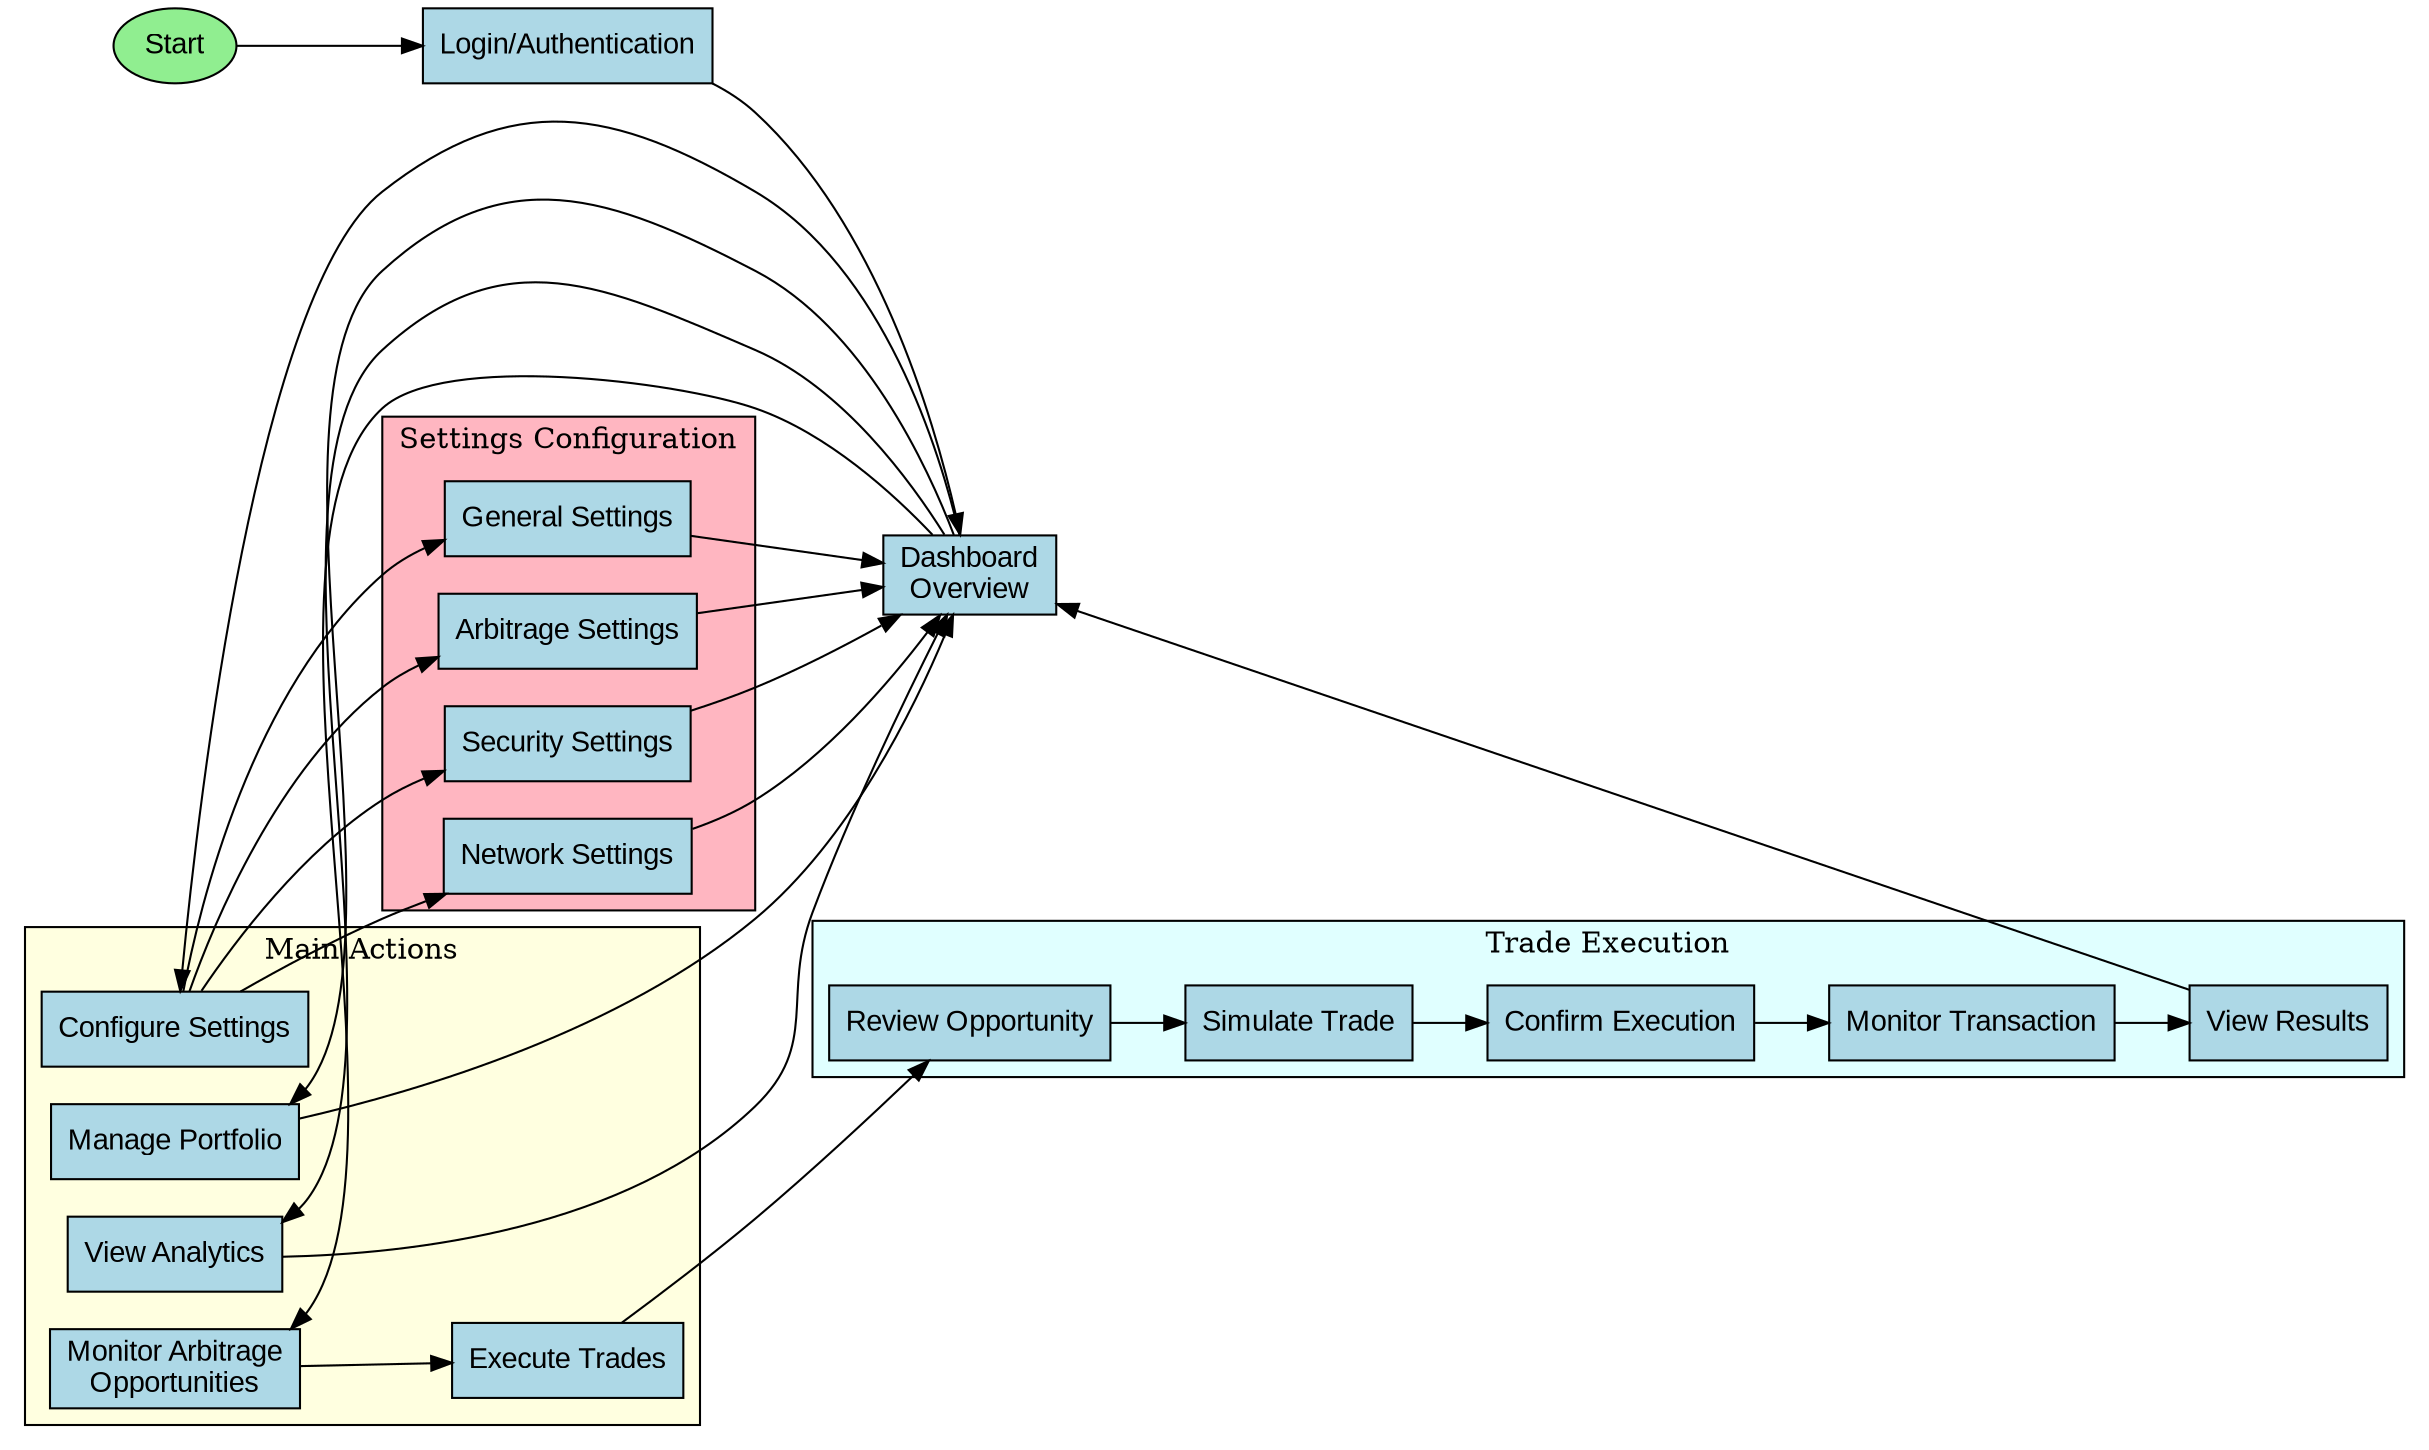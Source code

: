 digraph user_flow {
  rankdir=LR;
  node [shape=box, style=filled, fillcolor=lightblue, fontname="Arial"];
  edge [fontname="Arial"];
  
  // User flow nodes
  Start [label="Start", shape=oval, fillcolor=lightgreen];
  Login [label="Login/Authentication"];
  Dashboard [label="Dashboard\nOverview"];
  
  // Main actions
  subgraph cluster_actions {
    label="Main Actions";
    style=filled;
    fillcolor=lightyellow;
    
    ConfigureSettings [label="Configure Settings"];
    MonitorOpportunities [label="Monitor Arbitrage\nOpportunities"];
    ExecuteTrades [label="Execute Trades"];
    ManagePortfolio [label="Manage Portfolio"];
    ViewAnalytics [label="View Analytics"];
  }
  
  // Settings subflow
  subgraph cluster_settings {
    label="Settings Configuration";
    style=filled;
    fillcolor=lightpink;
    
    GeneralSettings [label="General Settings"];
    ArbitrageSettings [label="Arbitrage Settings"];
    SecuritySettings [label="Security Settings"];
    NetworkSettings [label="Network Settings"];
  }
  
  // Execution subflow
  subgraph cluster_execution {
    label="Trade Execution";
    style=filled;
    fillcolor=lightcyan;
    
    ReviewOpportunity [label="Review Opportunity"];
    SimulateTrade [label="Simulate Trade"];
    ConfirmExecution [label="Confirm Execution"];
    MonitorTransaction [label="Monitor Transaction"];
    ViewResults [label="View Results"];
  }
  
  // Flow connections
  Start -> Login;
  Login -> Dashboard;
  
  Dashboard -> ConfigureSettings;
  Dashboard -> MonitorOpportunities;
  Dashboard -> ManagePortfolio;
  Dashboard -> ViewAnalytics;
  
  ConfigureSettings -> GeneralSettings;
  ConfigureSettings -> ArbitrageSettings;
  ConfigureSettings -> SecuritySettings;
  ConfigureSettings -> NetworkSettings;
  
  MonitorOpportunities -> ExecuteTrades;
  
  ExecuteTrades -> ReviewOpportunity;
  ReviewOpportunity -> SimulateTrade;
  SimulateTrade -> ConfirmExecution;
  ConfirmExecution -> MonitorTransaction;
  MonitorTransaction -> ViewResults;
  ViewResults -> Dashboard;
  
  // Return paths
  GeneralSettings -> Dashboard;
  ArbitrageSettings -> Dashboard;
  SecuritySettings -> Dashboard;
  NetworkSettings -> Dashboard;
  ManagePortfolio -> Dashboard;
  ViewAnalytics -> Dashboard;
}
